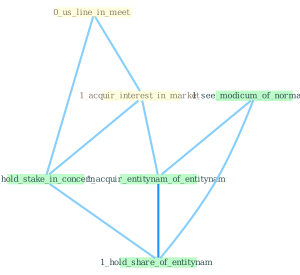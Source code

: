 Graph G{ 
    node
    [shape=polygon,style=filled,width=.5,height=.06,color="#BDFCC9",fixedsize=true,fontsize=4,
    fontcolor="#2f4f4f"];
    {node
    [color="#ffffe0", fontcolor="#8b7d6b"] "0_us_line_in_meet " "1_acquir_interest_in_market "}
{node [color="#fff0f5", fontcolor="#b22222"]}
edge [color="#B0E2FF"];

	"0_us_line_in_meet " -- "1_acquir_interest_in_market " [w="1", color="#87cefa" ];
	"0_us_line_in_meet " -- "1_hold_stake_in_concern " [w="1", color="#87cefa" ];
	"1_acquir_interest_in_market " -- "1_hold_stake_in_concern " [w="1", color="#87cefa" ];
	"1_acquir_interest_in_market " -- "1_acquir_entitynam_of_entitynam " [w="1", color="#87cefa" ];
	"1_hold_stake_in_concern " -- "1_hold_share_of_entitynam " [w="1", color="#87cefa" ];
	"1_see_modicum_of_normalci " -- "1_acquir_entitynam_of_entitynam " [w="1", color="#87cefa" ];
	"1_see_modicum_of_normalci " -- "1_hold_share_of_entitynam " [w="1", color="#87cefa" ];
	"1_acquir_entitynam_of_entitynam " -- "1_hold_share_of_entitynam " [w="2", color="#1e90ff" , len=0.8];
}